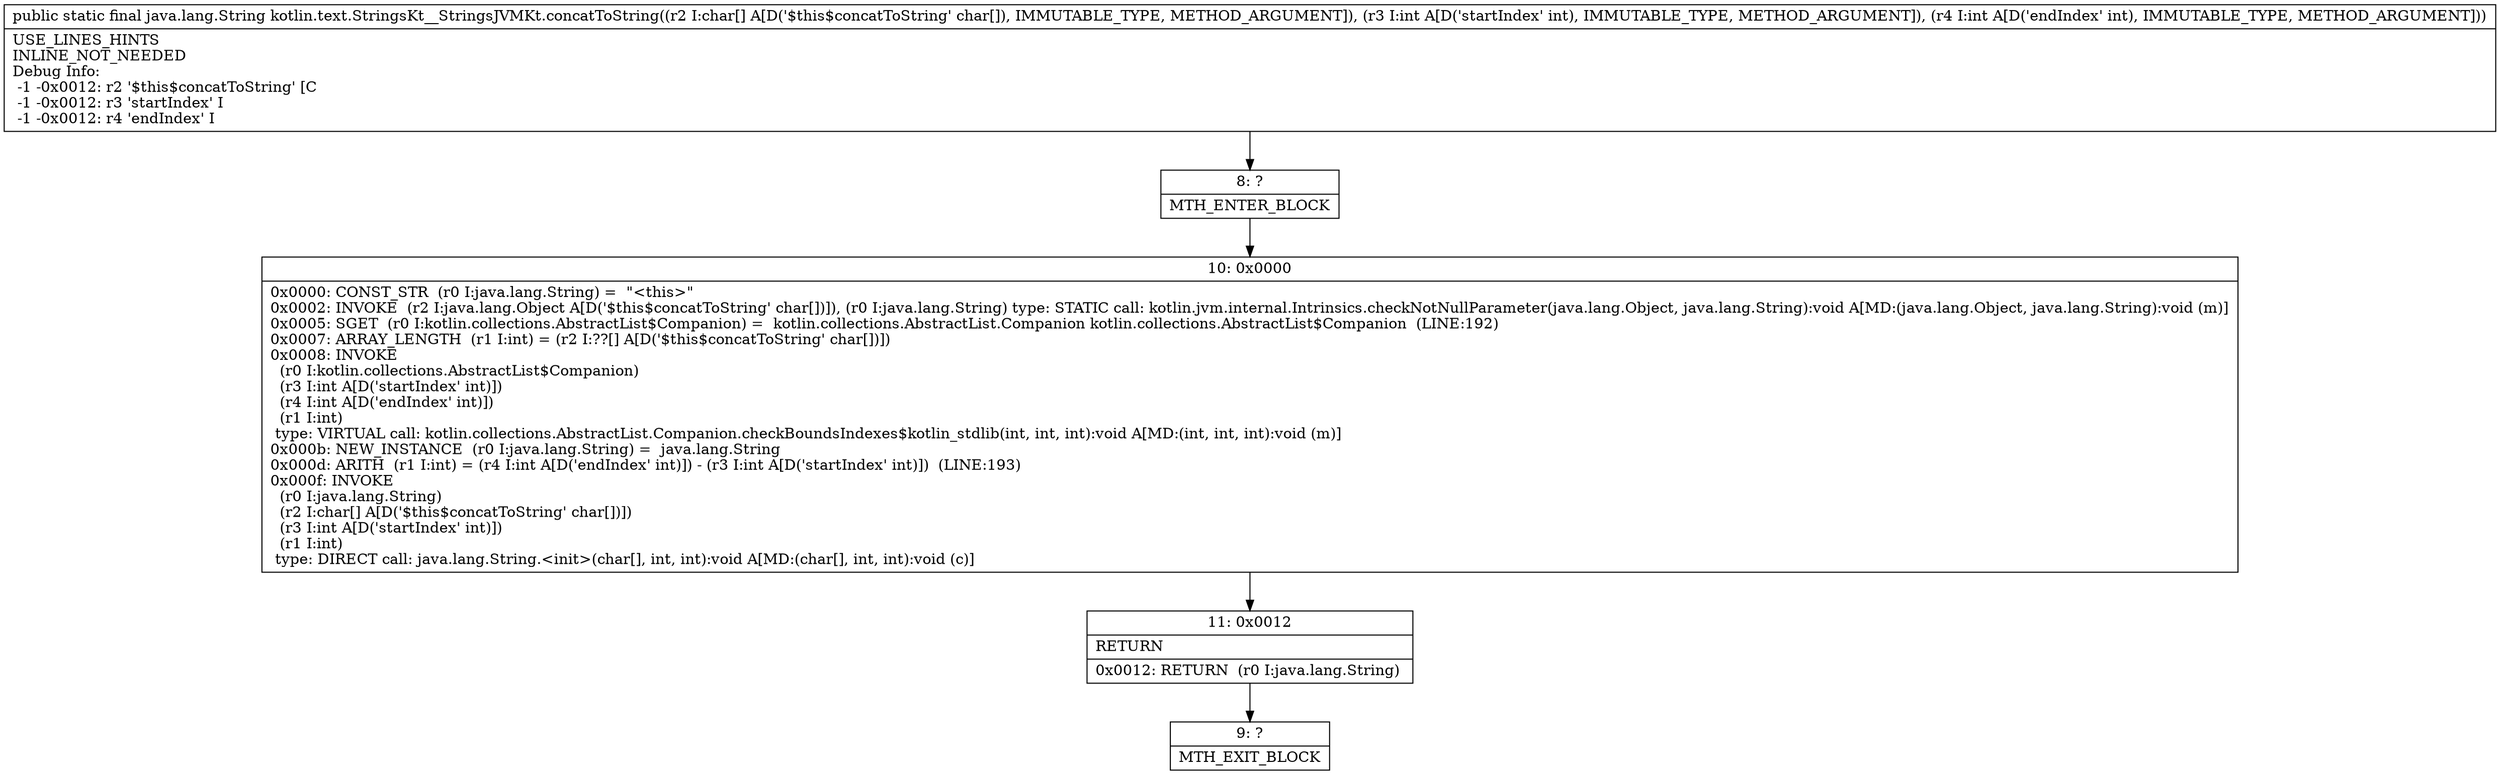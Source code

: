 digraph "CFG forkotlin.text.StringsKt__StringsJVMKt.concatToString([CII)Ljava\/lang\/String;" {
Node_8 [shape=record,label="{8\:\ ?|MTH_ENTER_BLOCK\l}"];
Node_10 [shape=record,label="{10\:\ 0x0000|0x0000: CONST_STR  (r0 I:java.lang.String) =  \"\<this\>\" \l0x0002: INVOKE  (r2 I:java.lang.Object A[D('$this$concatToString' char[])]), (r0 I:java.lang.String) type: STATIC call: kotlin.jvm.internal.Intrinsics.checkNotNullParameter(java.lang.Object, java.lang.String):void A[MD:(java.lang.Object, java.lang.String):void (m)]\l0x0005: SGET  (r0 I:kotlin.collections.AbstractList$Companion) =  kotlin.collections.AbstractList.Companion kotlin.collections.AbstractList$Companion  (LINE:192)\l0x0007: ARRAY_LENGTH  (r1 I:int) = (r2 I:??[] A[D('$this$concatToString' char[])]) \l0x0008: INVOKE  \l  (r0 I:kotlin.collections.AbstractList$Companion)\l  (r3 I:int A[D('startIndex' int)])\l  (r4 I:int A[D('endIndex' int)])\l  (r1 I:int)\l type: VIRTUAL call: kotlin.collections.AbstractList.Companion.checkBoundsIndexes$kotlin_stdlib(int, int, int):void A[MD:(int, int, int):void (m)]\l0x000b: NEW_INSTANCE  (r0 I:java.lang.String) =  java.lang.String \l0x000d: ARITH  (r1 I:int) = (r4 I:int A[D('endIndex' int)]) \- (r3 I:int A[D('startIndex' int)])  (LINE:193)\l0x000f: INVOKE  \l  (r0 I:java.lang.String)\l  (r2 I:char[] A[D('$this$concatToString' char[])])\l  (r3 I:int A[D('startIndex' int)])\l  (r1 I:int)\l type: DIRECT call: java.lang.String.\<init\>(char[], int, int):void A[MD:(char[], int, int):void (c)]\l}"];
Node_11 [shape=record,label="{11\:\ 0x0012|RETURN\l|0x0012: RETURN  (r0 I:java.lang.String) \l}"];
Node_9 [shape=record,label="{9\:\ ?|MTH_EXIT_BLOCK\l}"];
MethodNode[shape=record,label="{public static final java.lang.String kotlin.text.StringsKt__StringsJVMKt.concatToString((r2 I:char[] A[D('$this$concatToString' char[]), IMMUTABLE_TYPE, METHOD_ARGUMENT]), (r3 I:int A[D('startIndex' int), IMMUTABLE_TYPE, METHOD_ARGUMENT]), (r4 I:int A[D('endIndex' int), IMMUTABLE_TYPE, METHOD_ARGUMENT]))  | USE_LINES_HINTS\lINLINE_NOT_NEEDED\lDebug Info:\l  \-1 \-0x0012: r2 '$this$concatToString' [C\l  \-1 \-0x0012: r3 'startIndex' I\l  \-1 \-0x0012: r4 'endIndex' I\l}"];
MethodNode -> Node_8;Node_8 -> Node_10;
Node_10 -> Node_11;
Node_11 -> Node_9;
}

